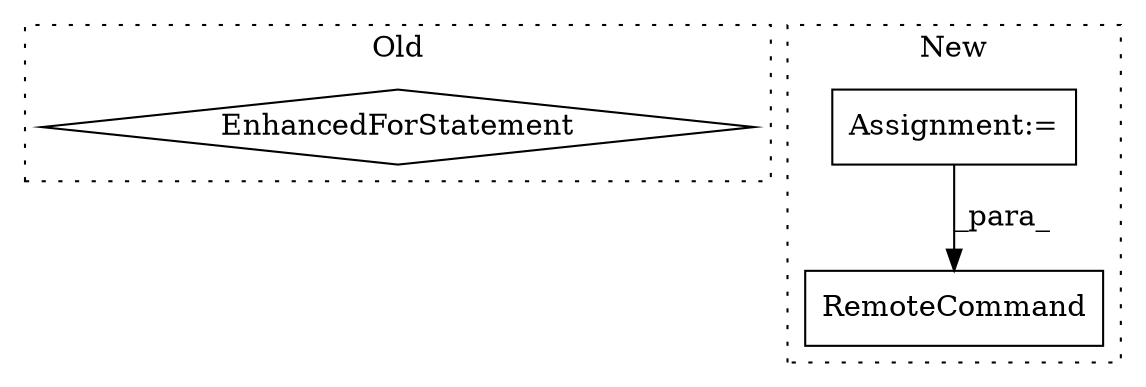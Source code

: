 digraph G {
subgraph cluster0 {
1 [label="EnhancedForStatement" a="70" s="9077,9163" l="53,2" shape="diamond"];
label = "Old";
style="dotted";
}
subgraph cluster1 {
2 [label="RemoteCommand" a="32" s="9537,9561" l="14,1" shape="box"];
3 [label="Assignment:=" a="7" s="9291" l="1" shape="box"];
label = "New";
style="dotted";
}
3 -> 2 [label="_para_"];
}